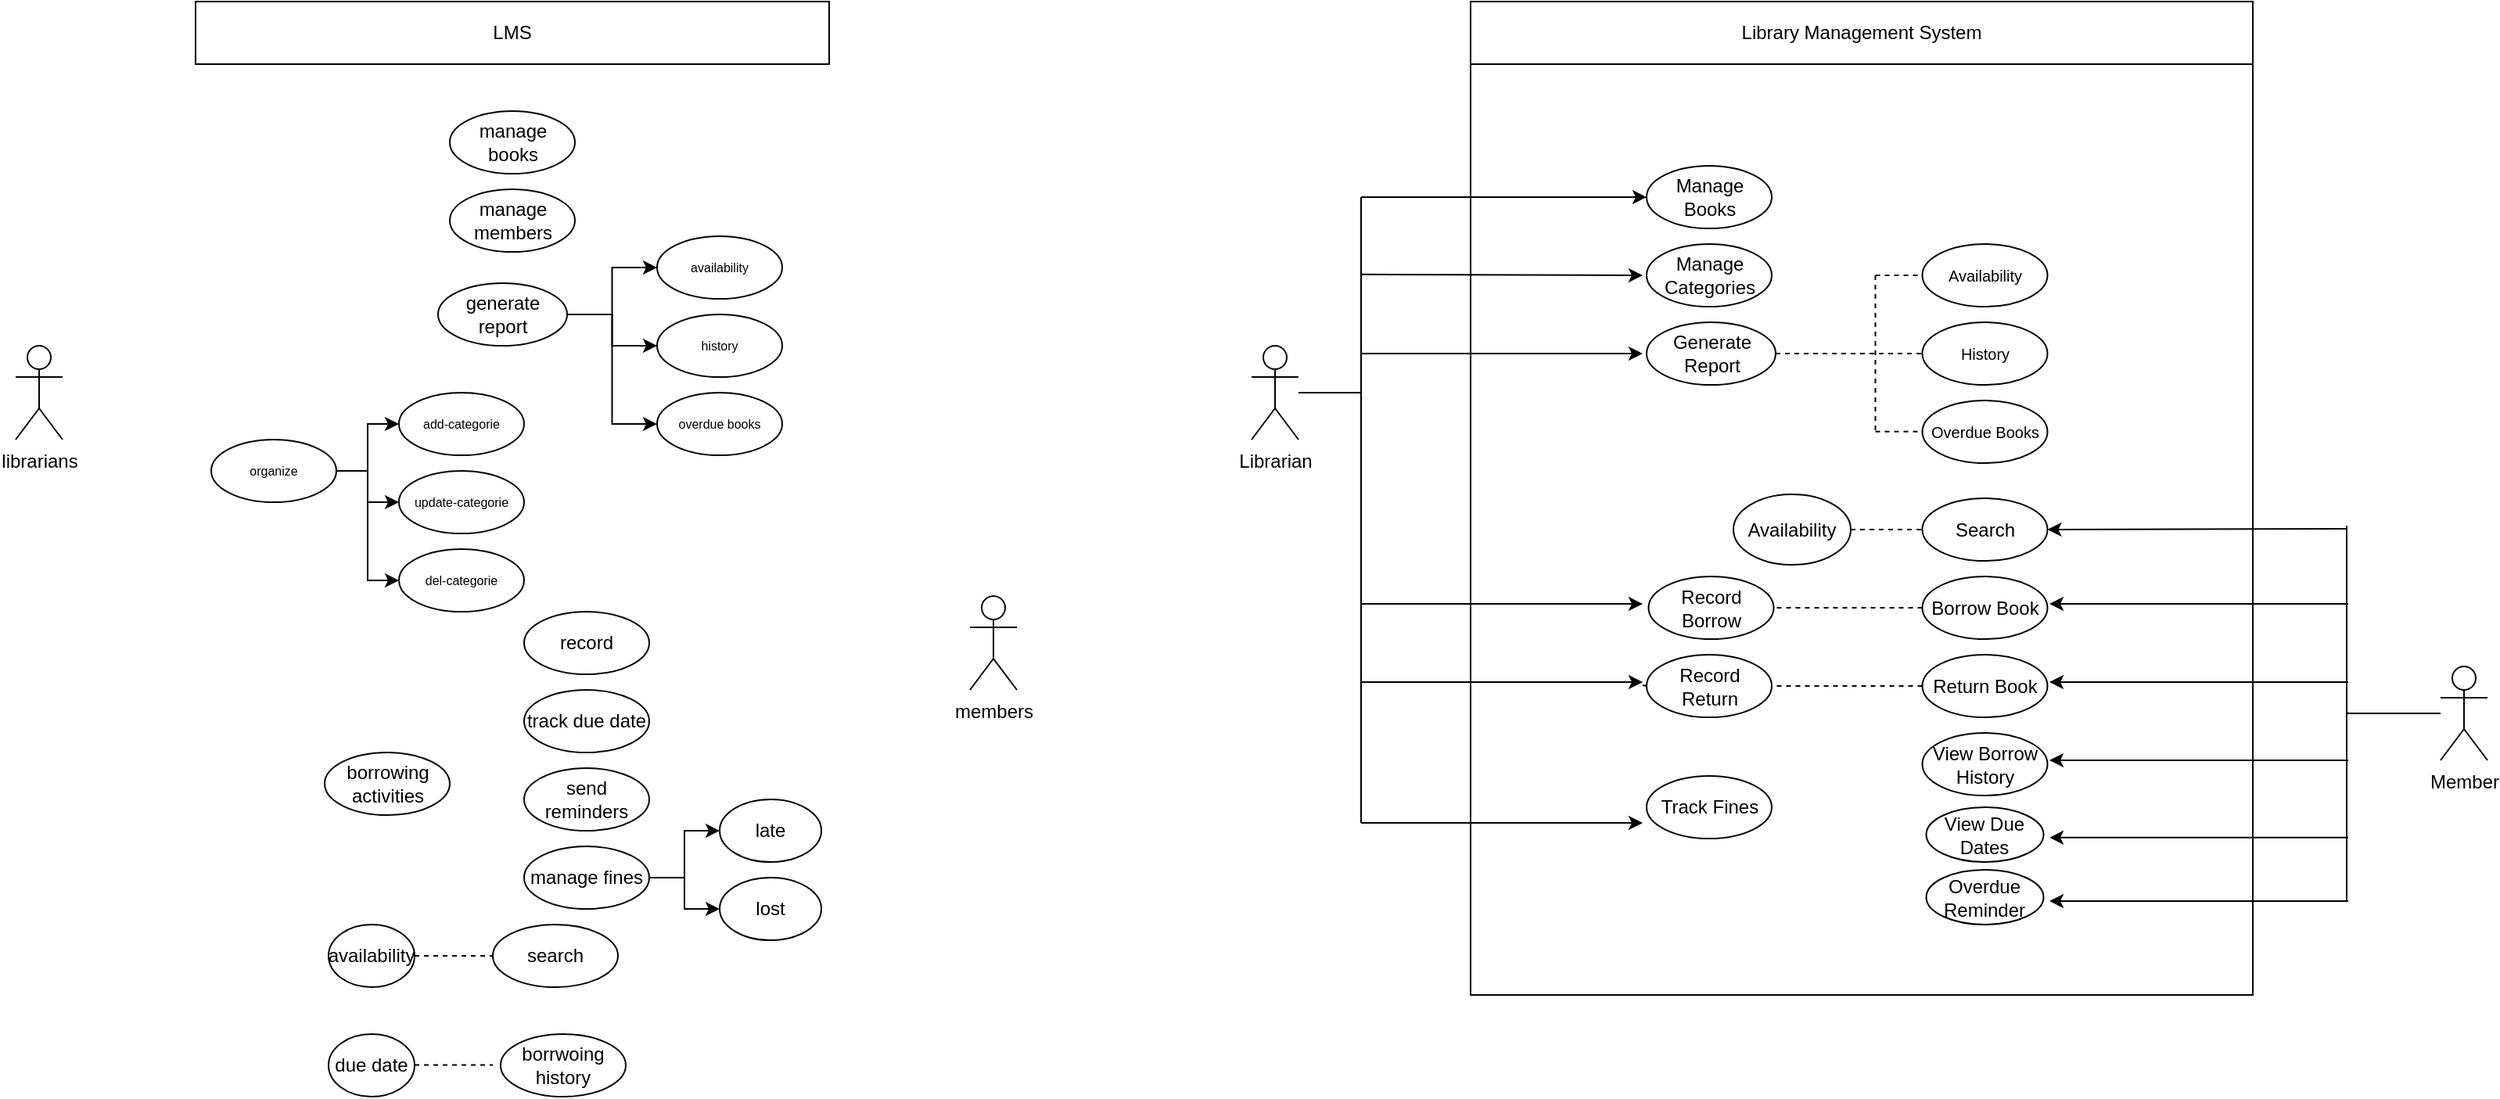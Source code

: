 <mxfile version="26.2.14">
  <diagram name="Page-1" id="yfPeq8xUbYLH6aEanU33">
    <mxGraphModel dx="1887" dy="858" grid="1" gridSize="10" guides="1" tooltips="1" connect="1" arrows="1" fold="1" page="1" pageScale="1" pageWidth="850" pageHeight="1100" math="0" shadow="0">
      <root>
        <mxCell id="0" />
        <mxCell id="1" parent="0" />
        <mxCell id="9b5Q7n7c7D9XhLn1eSOw-23" value="LMS" style="rounded=0;whiteSpace=wrap;html=1;" parent="1" vertex="1">
          <mxGeometry x="215" y="160" width="405" height="40" as="geometry" />
        </mxCell>
        <mxCell id="9b5Q7n7c7D9XhLn1eSOw-35" value="librarians" style="shape=umlActor;verticalLabelPosition=bottom;verticalAlign=top;html=1;outlineConnect=0;" parent="1" vertex="1">
          <mxGeometry x="100" y="380" width="30" height="60" as="geometry" />
        </mxCell>
        <mxCell id="9b5Q7n7c7D9XhLn1eSOw-36" value="manage books" style="ellipse;whiteSpace=wrap;html=1;" parent="1" vertex="1">
          <mxGeometry x="377.5" y="230" width="80" height="40" as="geometry" />
        </mxCell>
        <mxCell id="9b5Q7n7c7D9XhLn1eSOw-37" value="manage members" style="ellipse;whiteSpace=wrap;html=1;" parent="1" vertex="1">
          <mxGeometry x="377.5" y="280" width="80" height="40" as="geometry" />
        </mxCell>
        <mxCell id="9b5Q7n7c7D9XhLn1eSOw-64" style="edgeStyle=orthogonalEdgeStyle;rounded=0;orthogonalLoop=1;jettySize=auto;html=1;entryX=0;entryY=0.5;entryDx=0;entryDy=0;" parent="1" source="9b5Q7n7c7D9XhLn1eSOw-38" target="9b5Q7n7c7D9XhLn1eSOw-61" edge="1">
          <mxGeometry relative="1" as="geometry" />
        </mxCell>
        <mxCell id="9b5Q7n7c7D9XhLn1eSOw-65" style="edgeStyle=orthogonalEdgeStyle;rounded=0;orthogonalLoop=1;jettySize=auto;html=1;entryX=0;entryY=0.5;entryDx=0;entryDy=0;" parent="1" source="9b5Q7n7c7D9XhLn1eSOw-38" target="9b5Q7n7c7D9XhLn1eSOw-62" edge="1">
          <mxGeometry relative="1" as="geometry" />
        </mxCell>
        <mxCell id="9b5Q7n7c7D9XhLn1eSOw-66" style="edgeStyle=orthogonalEdgeStyle;rounded=0;orthogonalLoop=1;jettySize=auto;html=1;entryX=0;entryY=0.5;entryDx=0;entryDy=0;" parent="1" source="9b5Q7n7c7D9XhLn1eSOw-38" target="9b5Q7n7c7D9XhLn1eSOw-63" edge="1">
          <mxGeometry relative="1" as="geometry" />
        </mxCell>
        <mxCell id="9b5Q7n7c7D9XhLn1eSOw-38" value="generate report" style="ellipse;whiteSpace=wrap;html=1;" parent="1" vertex="1">
          <mxGeometry x="370" y="340" width="82.5" height="40" as="geometry" />
        </mxCell>
        <mxCell id="9b5Q7n7c7D9XhLn1eSOw-44" style="edgeStyle=orthogonalEdgeStyle;rounded=0;orthogonalLoop=1;jettySize=auto;html=1;exitX=1;exitY=0.5;exitDx=0;exitDy=0;entryX=0;entryY=0.5;entryDx=0;entryDy=0;fontSize=8;" parent="1" source="9b5Q7n7c7D9XhLn1eSOw-39" target="9b5Q7n7c7D9XhLn1eSOw-40" edge="1">
          <mxGeometry relative="1" as="geometry" />
        </mxCell>
        <mxCell id="9b5Q7n7c7D9XhLn1eSOw-45" style="edgeStyle=orthogonalEdgeStyle;rounded=0;orthogonalLoop=1;jettySize=auto;html=1;exitX=1;exitY=0.5;exitDx=0;exitDy=0;entryX=0;entryY=0.5;entryDx=0;entryDy=0;fontSize=8;" parent="1" source="9b5Q7n7c7D9XhLn1eSOw-39" target="9b5Q7n7c7D9XhLn1eSOw-41" edge="1">
          <mxGeometry relative="1" as="geometry" />
        </mxCell>
        <mxCell id="9b5Q7n7c7D9XhLn1eSOw-46" style="edgeStyle=orthogonalEdgeStyle;rounded=0;orthogonalLoop=1;jettySize=auto;html=1;exitX=1;exitY=0.5;exitDx=0;exitDy=0;entryX=0;entryY=0.5;entryDx=0;entryDy=0;fontSize=8;" parent="1" source="9b5Q7n7c7D9XhLn1eSOw-39" target="9b5Q7n7c7D9XhLn1eSOw-42" edge="1">
          <mxGeometry relative="1" as="geometry" />
        </mxCell>
        <mxCell id="9b5Q7n7c7D9XhLn1eSOw-39" value="organize" style="ellipse;whiteSpace=wrap;html=1;fontSize=8;" parent="1" vertex="1">
          <mxGeometry x="225" y="440" width="80" height="40" as="geometry" />
        </mxCell>
        <mxCell id="9b5Q7n7c7D9XhLn1eSOw-40" value="add-categorie" style="ellipse;whiteSpace=wrap;html=1;fontSize=8;" parent="1" vertex="1">
          <mxGeometry x="345" y="410" width="80" height="40" as="geometry" />
        </mxCell>
        <mxCell id="9b5Q7n7c7D9XhLn1eSOw-41" value="update-categorie" style="ellipse;whiteSpace=wrap;html=1;fontSize=8;" parent="1" vertex="1">
          <mxGeometry x="345" y="460" width="80" height="40" as="geometry" />
        </mxCell>
        <mxCell id="9b5Q7n7c7D9XhLn1eSOw-42" value="del-categorie" style="ellipse;whiteSpace=wrap;html=1;fontSize=8;" parent="1" vertex="1">
          <mxGeometry x="345" y="510" width="80" height="40" as="geometry" />
        </mxCell>
        <mxCell id="9b5Q7n7c7D9XhLn1eSOw-47" value="borrowing activities" style="ellipse;whiteSpace=wrap;html=1;" parent="1" vertex="1">
          <mxGeometry x="297.5" y="640" width="80" height="40" as="geometry" />
        </mxCell>
        <mxCell id="9b5Q7n7c7D9XhLn1eSOw-53" value="members" style="shape=umlActor;verticalLabelPosition=bottom;verticalAlign=top;html=1;outlineConnect=0;" parent="1" vertex="1">
          <mxGeometry x="710" y="540" width="30" height="60" as="geometry" />
        </mxCell>
        <mxCell id="9b5Q7n7c7D9XhLn1eSOw-54" value="search" style="ellipse;whiteSpace=wrap;html=1;" parent="1" vertex="1">
          <mxGeometry x="405" y="750" width="80" height="40" as="geometry" />
        </mxCell>
        <mxCell id="9b5Q7n7c7D9XhLn1eSOw-55" value="availability" style="ellipse;whiteSpace=wrap;html=1;" parent="1" vertex="1">
          <mxGeometry x="300" y="750" width="55" height="40" as="geometry" />
        </mxCell>
        <mxCell id="9b5Q7n7c7D9XhLn1eSOw-57" value="" style="endArrow=none;dashed=1;html=1;rounded=0;exitX=1;exitY=0.5;exitDx=0;exitDy=0;entryX=0;entryY=0.5;entryDx=0;entryDy=0;" parent="1" source="9b5Q7n7c7D9XhLn1eSOw-55" target="9b5Q7n7c7D9XhLn1eSOw-54" edge="1">
          <mxGeometry width="50" height="50" relative="1" as="geometry">
            <mxPoint x="395" y="800" as="sourcePoint" />
            <mxPoint x="445" y="750" as="targetPoint" />
          </mxGeometry>
        </mxCell>
        <mxCell id="9b5Q7n7c7D9XhLn1eSOw-58" value="borrwoing history" style="ellipse;whiteSpace=wrap;html=1;" parent="1" vertex="1">
          <mxGeometry x="410" y="820" width="80" height="40" as="geometry" />
        </mxCell>
        <mxCell id="9b5Q7n7c7D9XhLn1eSOw-59" value="" style="endArrow=none;dashed=1;html=1;rounded=0;exitX=1;exitY=0.5;exitDx=0;exitDy=0;entryX=0;entryY=0.5;entryDx=0;entryDy=0;" parent="1" edge="1">
          <mxGeometry width="50" height="50" relative="1" as="geometry">
            <mxPoint x="355" y="839.71" as="sourcePoint" />
            <mxPoint x="405" y="839.71" as="targetPoint" />
          </mxGeometry>
        </mxCell>
        <mxCell id="9b5Q7n7c7D9XhLn1eSOw-60" value="due date" style="ellipse;whiteSpace=wrap;html=1;" parent="1" vertex="1">
          <mxGeometry x="300" y="820" width="55" height="40" as="geometry" />
        </mxCell>
        <mxCell id="9b5Q7n7c7D9XhLn1eSOw-61" value="availability" style="ellipse;whiteSpace=wrap;html=1;fontSize=8;" parent="1" vertex="1">
          <mxGeometry x="510" y="310" width="80" height="40" as="geometry" />
        </mxCell>
        <mxCell id="9b5Q7n7c7D9XhLn1eSOw-62" value="history" style="ellipse;whiteSpace=wrap;html=1;fontSize=8;" parent="1" vertex="1">
          <mxGeometry x="510" y="360" width="80" height="40" as="geometry" />
        </mxCell>
        <mxCell id="9b5Q7n7c7D9XhLn1eSOw-63" value="overdue books" style="ellipse;whiteSpace=wrap;html=1;fontSize=8;" parent="1" vertex="1">
          <mxGeometry x="510" y="410" width="80" height="40" as="geometry" />
        </mxCell>
        <mxCell id="9b5Q7n7c7D9XhLn1eSOw-67" value="record" style="ellipse;whiteSpace=wrap;html=1;" parent="1" vertex="1">
          <mxGeometry x="425" y="550" width="80" height="40" as="geometry" />
        </mxCell>
        <mxCell id="9b5Q7n7c7D9XhLn1eSOw-68" value="track due date" style="ellipse;whiteSpace=wrap;html=1;" parent="1" vertex="1">
          <mxGeometry x="425" y="600" width="80" height="40" as="geometry" />
        </mxCell>
        <mxCell id="9b5Q7n7c7D9XhLn1eSOw-69" value="send reminders" style="ellipse;whiteSpace=wrap;html=1;" parent="1" vertex="1">
          <mxGeometry x="425" y="650" width="80" height="40" as="geometry" />
        </mxCell>
        <mxCell id="9b5Q7n7c7D9XhLn1eSOw-72" value="" style="edgeStyle=orthogonalEdgeStyle;rounded=0;orthogonalLoop=1;jettySize=auto;html=1;" parent="1" source="9b5Q7n7c7D9XhLn1eSOw-70" target="9b5Q7n7c7D9XhLn1eSOw-71" edge="1">
          <mxGeometry relative="1" as="geometry" />
        </mxCell>
        <mxCell id="9b5Q7n7c7D9XhLn1eSOw-75" style="edgeStyle=orthogonalEdgeStyle;rounded=0;orthogonalLoop=1;jettySize=auto;html=1;entryX=0;entryY=0.5;entryDx=0;entryDy=0;" parent="1" source="9b5Q7n7c7D9XhLn1eSOw-70" target="9b5Q7n7c7D9XhLn1eSOw-74" edge="1">
          <mxGeometry relative="1" as="geometry" />
        </mxCell>
        <mxCell id="9b5Q7n7c7D9XhLn1eSOw-70" value="manage fines" style="ellipse;whiteSpace=wrap;html=1;" parent="1" vertex="1">
          <mxGeometry x="425" y="700" width="80" height="40" as="geometry" />
        </mxCell>
        <mxCell id="9b5Q7n7c7D9XhLn1eSOw-71" value="late" style="ellipse;whiteSpace=wrap;html=1;" parent="1" vertex="1">
          <mxGeometry x="550" y="670" width="65" height="40" as="geometry" />
        </mxCell>
        <mxCell id="9b5Q7n7c7D9XhLn1eSOw-74" value="lost" style="ellipse;whiteSpace=wrap;html=1;" parent="1" vertex="1">
          <mxGeometry x="550" y="720" width="65" height="40" as="geometry" />
        </mxCell>
        <mxCell id="IY1RjMw8h0CDSHMCNxCK-1" value="Library Management System" style="rounded=0;whiteSpace=wrap;html=1;" vertex="1" parent="1">
          <mxGeometry x="1030" y="160" width="500" height="40" as="geometry" />
        </mxCell>
        <mxCell id="IY1RjMw8h0CDSHMCNxCK-2" value="Librarian" style="shape=umlActor;verticalLabelPosition=bottom;verticalAlign=top;html=1;outlineConnect=0;" vertex="1" parent="1">
          <mxGeometry x="890" y="380" width="30" height="60" as="geometry" />
        </mxCell>
        <mxCell id="IY1RjMw8h0CDSHMCNxCK-37" value="" style="swimlane;startSize=0;" vertex="1" parent="1">
          <mxGeometry x="1030" y="160" width="500" height="635" as="geometry" />
        </mxCell>
        <mxCell id="IY1RjMw8h0CDSHMCNxCK-18" value="Search" style="ellipse;whiteSpace=wrap;html=1;" vertex="1" parent="IY1RjMw8h0CDSHMCNxCK-37">
          <mxGeometry x="288.75" y="317.5" width="80" height="40" as="geometry" />
        </mxCell>
        <mxCell id="IY1RjMw8h0CDSHMCNxCK-19" value="Availability" style="ellipse;whiteSpace=wrap;html=1;" vertex="1" parent="IY1RjMw8h0CDSHMCNxCK-37">
          <mxGeometry x="168" y="315" width="75" height="45" as="geometry" />
        </mxCell>
        <mxCell id="IY1RjMw8h0CDSHMCNxCK-20" value="" style="endArrow=none;dashed=1;html=1;rounded=0;exitX=1;exitY=0.5;exitDx=0;exitDy=0;entryX=0;entryY=0.5;entryDx=0;entryDy=0;" edge="1" parent="IY1RjMw8h0CDSHMCNxCK-37" source="IY1RjMw8h0CDSHMCNxCK-19" target="IY1RjMw8h0CDSHMCNxCK-18">
          <mxGeometry width="50" height="50" relative="1" as="geometry">
            <mxPoint x="273.75" y="367.5" as="sourcePoint" />
            <mxPoint x="323.75" y="317.5" as="targetPoint" />
          </mxGeometry>
        </mxCell>
        <mxCell id="IY1RjMw8h0CDSHMCNxCK-21" value="View Borrow History" style="ellipse;whiteSpace=wrap;html=1;" vertex="1" parent="IY1RjMw8h0CDSHMCNxCK-37">
          <mxGeometry x="288.75" y="467.5" width="80" height="40" as="geometry" />
        </mxCell>
        <mxCell id="IY1RjMw8h0CDSHMCNxCK-23" value="View Due Dates" style="ellipse;whiteSpace=wrap;html=1;" vertex="1" parent="IY1RjMw8h0CDSHMCNxCK-37">
          <mxGeometry x="291.25" y="515" width="75" height="35" as="geometry" />
        </mxCell>
        <mxCell id="IY1RjMw8h0CDSHMCNxCK-39" value="Borrow Book" style="ellipse;whiteSpace=wrap;html=1;" vertex="1" parent="IY1RjMw8h0CDSHMCNxCK-37">
          <mxGeometry x="288.75" y="367.5" width="80" height="40" as="geometry" />
        </mxCell>
        <mxCell id="IY1RjMw8h0CDSHMCNxCK-40" value="Return Book" style="ellipse;whiteSpace=wrap;html=1;" vertex="1" parent="IY1RjMw8h0CDSHMCNxCK-37">
          <mxGeometry x="288.75" y="417.5" width="80" height="40" as="geometry" />
        </mxCell>
        <mxCell id="IY1RjMw8h0CDSHMCNxCK-41" value="Overdue Reminder" style="ellipse;whiteSpace=wrap;html=1;" vertex="1" parent="IY1RjMw8h0CDSHMCNxCK-37">
          <mxGeometry x="291.25" y="555" width="75" height="35" as="geometry" />
        </mxCell>
        <mxCell id="IY1RjMw8h0CDSHMCNxCK-3" value="Manage Books" style="ellipse;whiteSpace=wrap;html=1;" vertex="1" parent="IY1RjMw8h0CDSHMCNxCK-37">
          <mxGeometry x="112.5" y="105" width="80" height="40" as="geometry" />
        </mxCell>
        <mxCell id="IY1RjMw8h0CDSHMCNxCK-4" value="Manage Categories" style="ellipse;whiteSpace=wrap;html=1;" vertex="1" parent="IY1RjMw8h0CDSHMCNxCK-37">
          <mxGeometry x="112.5" y="155" width="80" height="40" as="geometry" />
        </mxCell>
        <mxCell id="IY1RjMw8h0CDSHMCNxCK-8" value="Generate Report" style="ellipse;whiteSpace=wrap;html=1;" vertex="1" parent="IY1RjMw8h0CDSHMCNxCK-37">
          <mxGeometry x="112.5" y="205" width="82.5" height="40" as="geometry" />
        </mxCell>
        <mxCell id="IY1RjMw8h0CDSHMCNxCK-24" value="&lt;font style=&quot;font-size: 10px;&quot;&gt;Availability&lt;/font&gt;" style="ellipse;whiteSpace=wrap;html=1;fontSize=8;" vertex="1" parent="IY1RjMw8h0CDSHMCNxCK-37">
          <mxGeometry x="288.75" y="155" width="80" height="40" as="geometry" />
        </mxCell>
        <mxCell id="IY1RjMw8h0CDSHMCNxCK-25" value="&lt;font style=&quot;font-size: 10px;&quot;&gt;History&lt;/font&gt;" style="ellipse;whiteSpace=wrap;html=1;fontSize=8;" vertex="1" parent="IY1RjMw8h0CDSHMCNxCK-37">
          <mxGeometry x="288.75" y="205" width="80" height="40" as="geometry" />
        </mxCell>
        <mxCell id="IY1RjMw8h0CDSHMCNxCK-26" value="&lt;font style=&quot;font-size: 10px;&quot;&gt;Overdue Books&lt;/font&gt;" style="ellipse;whiteSpace=wrap;html=1;fontSize=8;" vertex="1" parent="IY1RjMw8h0CDSHMCNxCK-37">
          <mxGeometry x="288.75" y="255" width="80" height="40" as="geometry" />
        </mxCell>
        <mxCell id="IY1RjMw8h0CDSHMCNxCK-27" value="Record Borrow" style="ellipse;whiteSpace=wrap;html=1;" vertex="1" parent="IY1RjMw8h0CDSHMCNxCK-37">
          <mxGeometry x="113.75" y="367.5" width="80" height="40" as="geometry" />
        </mxCell>
        <mxCell id="IY1RjMw8h0CDSHMCNxCK-54" value="" style="endArrow=none;dashed=1;html=1;rounded=0;entryX=1;entryY=0.5;entryDx=0;entryDy=0;exitX=0;exitY=0.5;exitDx=0;exitDy=0;" edge="1" parent="IY1RjMw8h0CDSHMCNxCK-37" source="IY1RjMw8h0CDSHMCNxCK-39" target="IY1RjMw8h0CDSHMCNxCK-27">
          <mxGeometry width="50" height="50" relative="1" as="geometry">
            <mxPoint x="548.75" y="635" as="sourcePoint" />
            <mxPoint x="598.75" y="585" as="targetPoint" />
          </mxGeometry>
        </mxCell>
        <mxCell id="IY1RjMw8h0CDSHMCNxCK-55" value="" style="endArrow=none;dashed=1;html=1;rounded=0;entryX=1;entryY=0.5;entryDx=0;entryDy=0;exitX=0;exitY=0.5;exitDx=0;exitDy=0;" edge="1" parent="IY1RjMw8h0CDSHMCNxCK-37" source="IY1RjMw8h0CDSHMCNxCK-50">
          <mxGeometry width="50" height="50" relative="1" as="geometry">
            <mxPoint x="270" y="437" as="sourcePoint" />
            <mxPoint x="110" y="437" as="targetPoint" />
          </mxGeometry>
        </mxCell>
        <mxCell id="IY1RjMw8h0CDSHMCNxCK-56" value="" style="endArrow=none;dashed=1;html=1;rounded=0;exitX=1;exitY=0.5;exitDx=0;exitDy=0;entryX=0;entryY=0.5;entryDx=0;entryDy=0;" edge="1" parent="IY1RjMw8h0CDSHMCNxCK-37" source="IY1RjMw8h0CDSHMCNxCK-8" target="IY1RjMw8h0CDSHMCNxCK-25">
          <mxGeometry width="50" height="50" relative="1" as="geometry">
            <mxPoint x="216.25" y="224.5" as="sourcePoint" />
            <mxPoint x="271.25" y="224.5" as="targetPoint" />
          </mxGeometry>
        </mxCell>
        <mxCell id="IY1RjMw8h0CDSHMCNxCK-57" value="" style="endArrow=none;dashed=1;html=1;rounded=0;" edge="1" parent="IY1RjMw8h0CDSHMCNxCK-37">
          <mxGeometry width="50" height="50" relative="1" as="geometry">
            <mxPoint x="258.75" y="175" as="sourcePoint" />
            <mxPoint x="258.75" y="275" as="targetPoint" />
          </mxGeometry>
        </mxCell>
        <mxCell id="IY1RjMw8h0CDSHMCNxCK-58" value="" style="endArrow=none;dashed=1;html=1;rounded=0;entryX=0;entryY=0.5;entryDx=0;entryDy=0;" edge="1" parent="IY1RjMw8h0CDSHMCNxCK-37" target="IY1RjMw8h0CDSHMCNxCK-24">
          <mxGeometry width="50" height="50" relative="1" as="geometry">
            <mxPoint x="258.75" y="175" as="sourcePoint" />
            <mxPoint x="308.75" y="170" as="targetPoint" />
          </mxGeometry>
        </mxCell>
        <mxCell id="IY1RjMw8h0CDSHMCNxCK-59" value="" style="endArrow=none;dashed=1;html=1;rounded=0;entryX=0;entryY=0.5;entryDx=0;entryDy=0;" edge="1" parent="IY1RjMw8h0CDSHMCNxCK-37">
          <mxGeometry width="50" height="50" relative="1" as="geometry">
            <mxPoint x="258.75" y="274.93" as="sourcePoint" />
            <mxPoint x="288.75" y="274.93" as="targetPoint" />
          </mxGeometry>
        </mxCell>
        <mxCell id="IY1RjMw8h0CDSHMCNxCK-60" value="" style="endArrow=none;dashed=1;html=1;rounded=0;entryX=1;entryY=0.5;entryDx=0;entryDy=0;exitX=0;exitY=0.5;exitDx=0;exitDy=0;" edge="1" parent="IY1RjMw8h0CDSHMCNxCK-37" source="IY1RjMw8h0CDSHMCNxCK-40" target="IY1RjMw8h0CDSHMCNxCK-50">
          <mxGeometry width="50" height="50" relative="1" as="geometry">
            <mxPoint x="1361.25" y="592" as="sourcePoint" />
            <mxPoint x="1201.25" y="592" as="targetPoint" />
          </mxGeometry>
        </mxCell>
        <mxCell id="IY1RjMw8h0CDSHMCNxCK-50" value="Record Return" style="ellipse;whiteSpace=wrap;html=1;" vertex="1" parent="IY1RjMw8h0CDSHMCNxCK-37">
          <mxGeometry x="112.5" y="417.5" width="80" height="40" as="geometry" />
        </mxCell>
        <mxCell id="IY1RjMw8h0CDSHMCNxCK-28" value="Track Fines" style="ellipse;whiteSpace=wrap;html=1;" vertex="1" parent="IY1RjMw8h0CDSHMCNxCK-37">
          <mxGeometry x="112.5" y="495" width="80" height="40" as="geometry" />
        </mxCell>
        <mxCell id="IY1RjMw8h0CDSHMCNxCK-61" value="" style="endArrow=none;html=1;rounded=0;" edge="1" parent="1">
          <mxGeometry width="50" height="50" relative="1" as="geometry">
            <mxPoint x="960" y="685" as="sourcePoint" />
            <mxPoint x="960" y="285" as="targetPoint" />
          </mxGeometry>
        </mxCell>
        <mxCell id="IY1RjMw8h0CDSHMCNxCK-62" value="" style="endArrow=classic;html=1;rounded=0;entryX=0;entryY=0.5;entryDx=0;entryDy=0;" edge="1" parent="1" target="IY1RjMw8h0CDSHMCNxCK-3">
          <mxGeometry width="50" height="50" relative="1" as="geometry">
            <mxPoint x="960" y="285" as="sourcePoint" />
            <mxPoint x="900" y="225" as="targetPoint" />
          </mxGeometry>
        </mxCell>
        <mxCell id="IY1RjMw8h0CDSHMCNxCK-63" value="" style="endArrow=classic;html=1;rounded=0;" edge="1" parent="1">
          <mxGeometry width="50" height="50" relative="1" as="geometry">
            <mxPoint x="960" y="334.41" as="sourcePoint" />
            <mxPoint x="1140" y="335" as="targetPoint" />
          </mxGeometry>
        </mxCell>
        <mxCell id="IY1RjMw8h0CDSHMCNxCK-64" value="" style="endArrow=classic;html=1;rounded=0;" edge="1" parent="1">
          <mxGeometry width="50" height="50" relative="1" as="geometry">
            <mxPoint x="960" y="385" as="sourcePoint" />
            <mxPoint x="1140" y="385" as="targetPoint" />
          </mxGeometry>
        </mxCell>
        <mxCell id="IY1RjMw8h0CDSHMCNxCK-65" value="" style="endArrow=classic;html=1;rounded=0;" edge="1" parent="1">
          <mxGeometry width="50" height="50" relative="1" as="geometry">
            <mxPoint x="960" y="545" as="sourcePoint" />
            <mxPoint x="1140" y="545" as="targetPoint" />
          </mxGeometry>
        </mxCell>
        <mxCell id="IY1RjMw8h0CDSHMCNxCK-66" value="" style="endArrow=classic;html=1;rounded=0;" edge="1" parent="1">
          <mxGeometry width="50" height="50" relative="1" as="geometry">
            <mxPoint x="960" y="595" as="sourcePoint" />
            <mxPoint x="1140" y="595" as="targetPoint" />
          </mxGeometry>
        </mxCell>
        <mxCell id="IY1RjMw8h0CDSHMCNxCK-67" value="" style="endArrow=classic;html=1;rounded=0;" edge="1" parent="1">
          <mxGeometry width="50" height="50" relative="1" as="geometry">
            <mxPoint x="960" y="685" as="sourcePoint" />
            <mxPoint x="1140" y="685" as="targetPoint" />
          </mxGeometry>
        </mxCell>
        <mxCell id="IY1RjMw8h0CDSHMCNxCK-68" value="" style="endArrow=none;html=1;rounded=0;" edge="1" parent="1" source="IY1RjMw8h0CDSHMCNxCK-2">
          <mxGeometry width="50" height="50" relative="1" as="geometry">
            <mxPoint x="910" y="470" as="sourcePoint" />
            <mxPoint x="960" y="410" as="targetPoint" />
          </mxGeometry>
        </mxCell>
        <mxCell id="IY1RjMw8h0CDSHMCNxCK-69" value="" style="endArrow=none;html=1;rounded=0;" edge="1" parent="1">
          <mxGeometry width="50" height="50" relative="1" as="geometry">
            <mxPoint x="1590" y="735" as="sourcePoint" />
            <mxPoint x="1590" y="495" as="targetPoint" />
          </mxGeometry>
        </mxCell>
        <mxCell id="IY1RjMw8h0CDSHMCNxCK-70" value="" style="endArrow=classic;html=1;rounded=0;entryX=1;entryY=0.5;entryDx=0;entryDy=0;" edge="1" parent="1" target="IY1RjMw8h0CDSHMCNxCK-18">
          <mxGeometry width="50" height="50" relative="1" as="geometry">
            <mxPoint x="1590" y="497" as="sourcePoint" />
            <mxPoint x="1824" y="525" as="targetPoint" />
          </mxGeometry>
        </mxCell>
        <mxCell id="IY1RjMw8h0CDSHMCNxCK-71" value="" style="endArrow=classic;html=1;rounded=0;entryX=1;entryY=0.5;entryDx=0;entryDy=0;" edge="1" parent="1">
          <mxGeometry width="50" height="50" relative="1" as="geometry">
            <mxPoint x="1591" y="545" as="sourcePoint" />
            <mxPoint x="1400" y="545" as="targetPoint" />
          </mxGeometry>
        </mxCell>
        <mxCell id="IY1RjMw8h0CDSHMCNxCK-72" value="" style="endArrow=classic;html=1;rounded=0;entryX=1;entryY=0.5;entryDx=0;entryDy=0;" edge="1" parent="1">
          <mxGeometry width="50" height="50" relative="1" as="geometry">
            <mxPoint x="1591" y="595" as="sourcePoint" />
            <mxPoint x="1400" y="595" as="targetPoint" />
          </mxGeometry>
        </mxCell>
        <mxCell id="IY1RjMw8h0CDSHMCNxCK-73" value="" style="endArrow=classic;html=1;rounded=0;entryX=1;entryY=0.5;entryDx=0;entryDy=0;" edge="1" parent="1">
          <mxGeometry width="50" height="50" relative="1" as="geometry">
            <mxPoint x="1591" y="645" as="sourcePoint" />
            <mxPoint x="1400" y="645" as="targetPoint" />
          </mxGeometry>
        </mxCell>
        <mxCell id="IY1RjMw8h0CDSHMCNxCK-74" value="" style="endArrow=classic;html=1;rounded=0;entryX=1;entryY=0.5;entryDx=0;entryDy=0;" edge="1" parent="1">
          <mxGeometry width="50" height="50" relative="1" as="geometry">
            <mxPoint x="1591" y="694.41" as="sourcePoint" />
            <mxPoint x="1400" y="694.41" as="targetPoint" />
          </mxGeometry>
        </mxCell>
        <mxCell id="IY1RjMw8h0CDSHMCNxCK-75" value="" style="endArrow=classic;html=1;rounded=0;entryX=1;entryY=0.5;entryDx=0;entryDy=0;" edge="1" parent="1">
          <mxGeometry width="50" height="50" relative="1" as="geometry">
            <mxPoint x="1591" y="735" as="sourcePoint" />
            <mxPoint x="1400" y="735" as="targetPoint" />
          </mxGeometry>
        </mxCell>
        <mxCell id="IY1RjMw8h0CDSHMCNxCK-17" value="Member" style="shape=umlActor;verticalLabelPosition=bottom;verticalAlign=top;html=1;outlineConnect=0;" vertex="1" parent="1">
          <mxGeometry x="1650" y="585" width="30" height="60" as="geometry" />
        </mxCell>
        <mxCell id="IY1RjMw8h0CDSHMCNxCK-76" value="" style="endArrow=none;html=1;rounded=0;" edge="1" parent="1" target="IY1RjMw8h0CDSHMCNxCK-17">
          <mxGeometry width="50" height="50" relative="1" as="geometry">
            <mxPoint x="1590" y="615" as="sourcePoint" />
            <mxPoint x="1630" y="620" as="targetPoint" />
          </mxGeometry>
        </mxCell>
      </root>
    </mxGraphModel>
  </diagram>
</mxfile>
